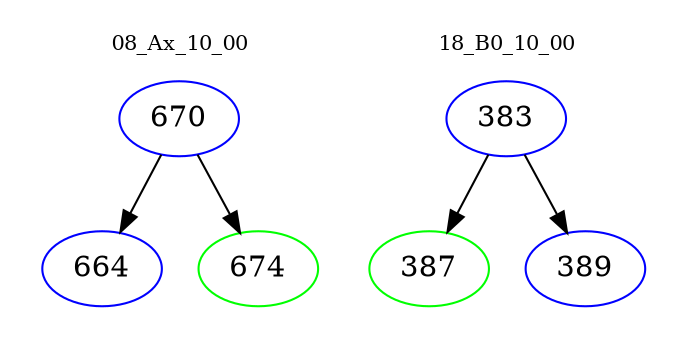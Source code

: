 digraph{
subgraph cluster_0 {
color = white
label = "08_Ax_10_00";
fontsize=10;
T0_670 [label="670", color="blue"]
T0_670 -> T0_664 [color="black"]
T0_664 [label="664", color="blue"]
T0_670 -> T0_674 [color="black"]
T0_674 [label="674", color="green"]
}
subgraph cluster_1 {
color = white
label = "18_B0_10_00";
fontsize=10;
T1_383 [label="383", color="blue"]
T1_383 -> T1_387 [color="black"]
T1_387 [label="387", color="green"]
T1_383 -> T1_389 [color="black"]
T1_389 [label="389", color="blue"]
}
}
